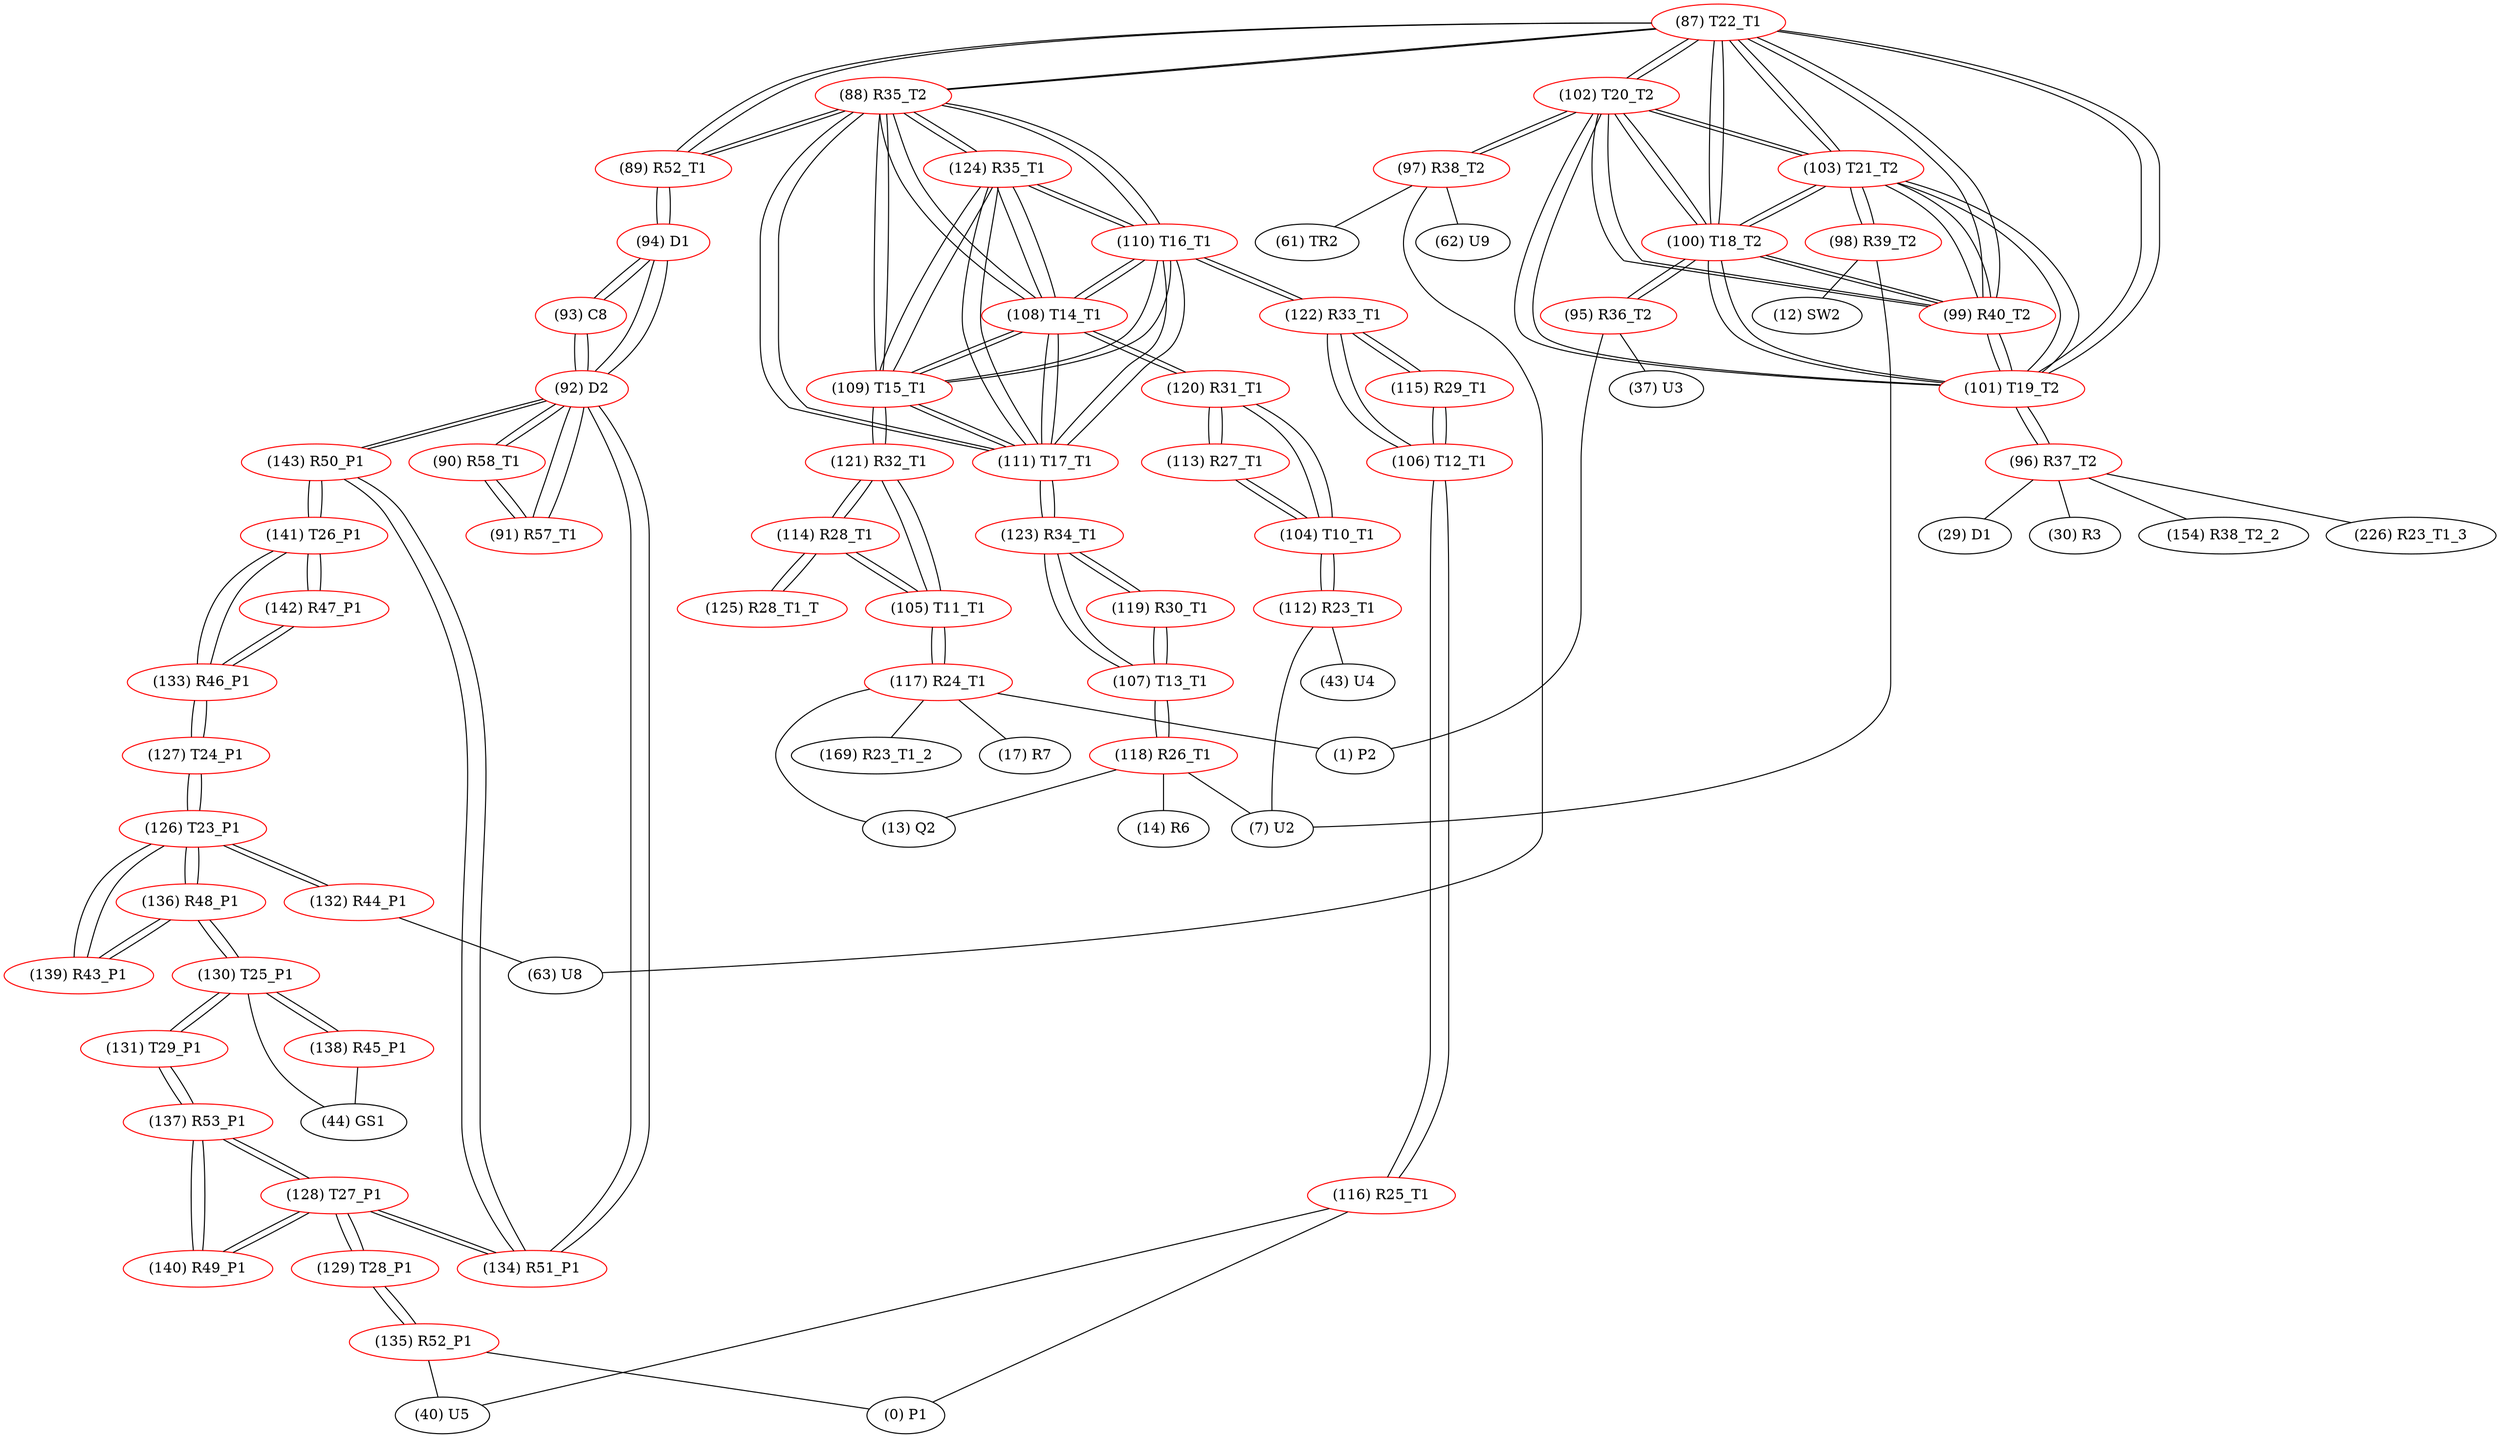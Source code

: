graph {
	87 [label="(87) T22_T1" color=red]
	88 [label="(88) R35_T2"]
	89 [label="(89) R52_T1"]
	102 [label="(102) T20_T2"]
	103 [label="(103) T21_T2"]
	101 [label="(101) T19_T2"]
	99 [label="(99) R40_T2"]
	100 [label="(100) T18_T2"]
	88 [label="(88) R35_T2" color=red]
	89 [label="(89) R52_T1"]
	87 [label="(87) T22_T1"]
	108 [label="(108) T14_T1"]
	109 [label="(109) T15_T1"]
	111 [label="(111) T17_T1"]
	110 [label="(110) T16_T1"]
	124 [label="(124) R35_T1"]
	89 [label="(89) R52_T1" color=red]
	94 [label="(94) D1"]
	88 [label="(88) R35_T2"]
	87 [label="(87) T22_T1"]
	90 [label="(90) R58_T1" color=red]
	91 [label="(91) R57_T1"]
	92 [label="(92) D2"]
	91 [label="(91) R57_T1" color=red]
	92 [label="(92) D2"]
	90 [label="(90) R58_T1"]
	92 [label="(92) D2" color=red]
	94 [label="(94) D1"]
	93 [label="(93) C8"]
	91 [label="(91) R57_T1"]
	90 [label="(90) R58_T1"]
	134 [label="(134) R51_P1"]
	143 [label="(143) R50_P1"]
	93 [label="(93) C8" color=red]
	94 [label="(94) D1"]
	92 [label="(92) D2"]
	94 [label="(94) D1" color=red]
	92 [label="(92) D2"]
	93 [label="(93) C8"]
	89 [label="(89) R52_T1"]
	95 [label="(95) R36_T2" color=red]
	1 [label="(1) P2"]
	37 [label="(37) U3"]
	100 [label="(100) T18_T2"]
	96 [label="(96) R37_T2" color=red]
	29 [label="(29) D1"]
	30 [label="(30) R3"]
	154 [label="(154) R38_T2_2"]
	226 [label="(226) R23_T1_3"]
	101 [label="(101) T19_T2"]
	97 [label="(97) R38_T2" color=red]
	62 [label="(62) U9"]
	63 [label="(63) U8"]
	61 [label="(61) TR2"]
	102 [label="(102) T20_T2"]
	98 [label="(98) R39_T2" color=red]
	12 [label="(12) SW2"]
	7 [label="(7) U2"]
	103 [label="(103) T21_T2"]
	99 [label="(99) R40_T2" color=red]
	102 [label="(102) T20_T2"]
	103 [label="(103) T21_T2"]
	101 [label="(101) T19_T2"]
	87 [label="(87) T22_T1"]
	100 [label="(100) T18_T2"]
	100 [label="(100) T18_T2" color=red]
	102 [label="(102) T20_T2"]
	103 [label="(103) T21_T2"]
	101 [label="(101) T19_T2"]
	99 [label="(99) R40_T2"]
	87 [label="(87) T22_T1"]
	95 [label="(95) R36_T2"]
	101 [label="(101) T19_T2" color=red]
	102 [label="(102) T20_T2"]
	103 [label="(103) T21_T2"]
	99 [label="(99) R40_T2"]
	87 [label="(87) T22_T1"]
	100 [label="(100) T18_T2"]
	96 [label="(96) R37_T2"]
	102 [label="(102) T20_T2" color=red]
	103 [label="(103) T21_T2"]
	101 [label="(101) T19_T2"]
	99 [label="(99) R40_T2"]
	87 [label="(87) T22_T1"]
	100 [label="(100) T18_T2"]
	97 [label="(97) R38_T2"]
	103 [label="(103) T21_T2" color=red]
	102 [label="(102) T20_T2"]
	101 [label="(101) T19_T2"]
	99 [label="(99) R40_T2"]
	87 [label="(87) T22_T1"]
	100 [label="(100) T18_T2"]
	98 [label="(98) R39_T2"]
	104 [label="(104) T10_T1" color=red]
	112 [label="(112) R23_T1"]
	120 [label="(120) R31_T1"]
	113 [label="(113) R27_T1"]
	105 [label="(105) T11_T1" color=red]
	117 [label="(117) R24_T1"]
	121 [label="(121) R32_T1"]
	114 [label="(114) R28_T1"]
	106 [label="(106) T12_T1" color=red]
	122 [label="(122) R33_T1"]
	115 [label="(115) R29_T1"]
	116 [label="(116) R25_T1"]
	107 [label="(107) T13_T1" color=red]
	123 [label="(123) R34_T1"]
	119 [label="(119) R30_T1"]
	118 [label="(118) R26_T1"]
	108 [label="(108) T14_T1" color=red]
	109 [label="(109) T15_T1"]
	111 [label="(111) T17_T1"]
	110 [label="(110) T16_T1"]
	124 [label="(124) R35_T1"]
	88 [label="(88) R35_T2"]
	120 [label="(120) R31_T1"]
	109 [label="(109) T15_T1" color=red]
	108 [label="(108) T14_T1"]
	111 [label="(111) T17_T1"]
	110 [label="(110) T16_T1"]
	124 [label="(124) R35_T1"]
	88 [label="(88) R35_T2"]
	121 [label="(121) R32_T1"]
	110 [label="(110) T16_T1" color=red]
	108 [label="(108) T14_T1"]
	109 [label="(109) T15_T1"]
	111 [label="(111) T17_T1"]
	124 [label="(124) R35_T1"]
	88 [label="(88) R35_T2"]
	122 [label="(122) R33_T1"]
	111 [label="(111) T17_T1" color=red]
	108 [label="(108) T14_T1"]
	109 [label="(109) T15_T1"]
	110 [label="(110) T16_T1"]
	124 [label="(124) R35_T1"]
	88 [label="(88) R35_T2"]
	123 [label="(123) R34_T1"]
	112 [label="(112) R23_T1" color=red]
	7 [label="(7) U2"]
	43 [label="(43) U4"]
	104 [label="(104) T10_T1"]
	113 [label="(113) R27_T1" color=red]
	120 [label="(120) R31_T1"]
	104 [label="(104) T10_T1"]
	114 [label="(114) R28_T1" color=red]
	121 [label="(121) R32_T1"]
	105 [label="(105) T11_T1"]
	125 [label="(125) R28_T1_T"]
	115 [label="(115) R29_T1" color=red]
	122 [label="(122) R33_T1"]
	106 [label="(106) T12_T1"]
	116 [label="(116) R25_T1" color=red]
	40 [label="(40) U5"]
	0 [label="(0) P1"]
	106 [label="(106) T12_T1"]
	117 [label="(117) R24_T1" color=red]
	1 [label="(1) P2"]
	17 [label="(17) R7"]
	13 [label="(13) Q2"]
	169 [label="(169) R23_T1_2"]
	105 [label="(105) T11_T1"]
	118 [label="(118) R26_T1" color=red]
	7 [label="(7) U2"]
	13 [label="(13) Q2"]
	14 [label="(14) R6"]
	107 [label="(107) T13_T1"]
	119 [label="(119) R30_T1" color=red]
	107 [label="(107) T13_T1"]
	123 [label="(123) R34_T1"]
	120 [label="(120) R31_T1" color=red]
	113 [label="(113) R27_T1"]
	104 [label="(104) T10_T1"]
	108 [label="(108) T14_T1"]
	121 [label="(121) R32_T1" color=red]
	109 [label="(109) T15_T1"]
	105 [label="(105) T11_T1"]
	114 [label="(114) R28_T1"]
	122 [label="(122) R33_T1" color=red]
	110 [label="(110) T16_T1"]
	115 [label="(115) R29_T1"]
	106 [label="(106) T12_T1"]
	123 [label="(123) R34_T1" color=red]
	111 [label="(111) T17_T1"]
	107 [label="(107) T13_T1"]
	119 [label="(119) R30_T1"]
	124 [label="(124) R35_T1" color=red]
	108 [label="(108) T14_T1"]
	109 [label="(109) T15_T1"]
	111 [label="(111) T17_T1"]
	110 [label="(110) T16_T1"]
	88 [label="(88) R35_T2"]
	125 [label="(125) R28_T1_T" color=red]
	114 [label="(114) R28_T1"]
	126 [label="(126) T23_P1" color=red]
	136 [label="(136) R48_P1"]
	139 [label="(139) R43_P1"]
	127 [label="(127) T24_P1"]
	132 [label="(132) R44_P1"]
	127 [label="(127) T24_P1" color=red]
	133 [label="(133) R46_P1"]
	126 [label="(126) T23_P1"]
	128 [label="(128) T27_P1" color=red]
	134 [label="(134) R51_P1"]
	129 [label="(129) T28_P1"]
	137 [label="(137) R53_P1"]
	140 [label="(140) R49_P1"]
	129 [label="(129) T28_P1" color=red]
	135 [label="(135) R52_P1"]
	128 [label="(128) T27_P1"]
	130 [label="(130) T25_P1" color=red]
	131 [label="(131) T29_P1"]
	136 [label="(136) R48_P1"]
	138 [label="(138) R45_P1"]
	44 [label="(44) GS1"]
	131 [label="(131) T29_P1" color=red]
	130 [label="(130) T25_P1"]
	137 [label="(137) R53_P1"]
	132 [label="(132) R44_P1" color=red]
	63 [label="(63) U8"]
	126 [label="(126) T23_P1"]
	133 [label="(133) R46_P1" color=red]
	141 [label="(141) T26_P1"]
	142 [label="(142) R47_P1"]
	127 [label="(127) T24_P1"]
	134 [label="(134) R51_P1" color=red]
	128 [label="(128) T27_P1"]
	143 [label="(143) R50_P1"]
	92 [label="(92) D2"]
	135 [label="(135) R52_P1" color=red]
	40 [label="(40) U5"]
	0 [label="(0) P1"]
	129 [label="(129) T28_P1"]
	136 [label="(136) R48_P1" color=red]
	130 [label="(130) T25_P1"]
	126 [label="(126) T23_P1"]
	139 [label="(139) R43_P1"]
	137 [label="(137) R53_P1" color=red]
	131 [label="(131) T29_P1"]
	128 [label="(128) T27_P1"]
	140 [label="(140) R49_P1"]
	138 [label="(138) R45_P1" color=red]
	130 [label="(130) T25_P1"]
	44 [label="(44) GS1"]
	139 [label="(139) R43_P1" color=red]
	136 [label="(136) R48_P1"]
	126 [label="(126) T23_P1"]
	140 [label="(140) R49_P1" color=red]
	128 [label="(128) T27_P1"]
	137 [label="(137) R53_P1"]
	141 [label="(141) T26_P1" color=red]
	143 [label="(143) R50_P1"]
	133 [label="(133) R46_P1"]
	142 [label="(142) R47_P1"]
	142 [label="(142) R47_P1" color=red]
	141 [label="(141) T26_P1"]
	133 [label="(133) R46_P1"]
	143 [label="(143) R50_P1" color=red]
	141 [label="(141) T26_P1"]
	134 [label="(134) R51_P1"]
	92 [label="(92) D2"]
	87 -- 88
	87 -- 89
	87 -- 102
	87 -- 103
	87 -- 101
	87 -- 99
	87 -- 100
	88 -- 89
	88 -- 87
	88 -- 108
	88 -- 109
	88 -- 111
	88 -- 110
	88 -- 124
	89 -- 94
	89 -- 88
	89 -- 87
	90 -- 91
	90 -- 92
	91 -- 92
	91 -- 90
	92 -- 94
	92 -- 93
	92 -- 91
	92 -- 90
	92 -- 134
	92 -- 143
	93 -- 94
	93 -- 92
	94 -- 92
	94 -- 93
	94 -- 89
	95 -- 1
	95 -- 37
	95 -- 100
	96 -- 29
	96 -- 30
	96 -- 154
	96 -- 226
	96 -- 101
	97 -- 62
	97 -- 63
	97 -- 61
	97 -- 102
	98 -- 12
	98 -- 7
	98 -- 103
	99 -- 102
	99 -- 103
	99 -- 101
	99 -- 87
	99 -- 100
	100 -- 102
	100 -- 103
	100 -- 101
	100 -- 99
	100 -- 87
	100 -- 95
	101 -- 102
	101 -- 103
	101 -- 99
	101 -- 87
	101 -- 100
	101 -- 96
	102 -- 103
	102 -- 101
	102 -- 99
	102 -- 87
	102 -- 100
	102 -- 97
	103 -- 102
	103 -- 101
	103 -- 99
	103 -- 87
	103 -- 100
	103 -- 98
	104 -- 112
	104 -- 120
	104 -- 113
	105 -- 117
	105 -- 121
	105 -- 114
	106 -- 122
	106 -- 115
	106 -- 116
	107 -- 123
	107 -- 119
	107 -- 118
	108 -- 109
	108 -- 111
	108 -- 110
	108 -- 124
	108 -- 88
	108 -- 120
	109 -- 108
	109 -- 111
	109 -- 110
	109 -- 124
	109 -- 88
	109 -- 121
	110 -- 108
	110 -- 109
	110 -- 111
	110 -- 124
	110 -- 88
	110 -- 122
	111 -- 108
	111 -- 109
	111 -- 110
	111 -- 124
	111 -- 88
	111 -- 123
	112 -- 7
	112 -- 43
	112 -- 104
	113 -- 120
	113 -- 104
	114 -- 121
	114 -- 105
	114 -- 125
	115 -- 122
	115 -- 106
	116 -- 40
	116 -- 0
	116 -- 106
	117 -- 1
	117 -- 17
	117 -- 13
	117 -- 169
	117 -- 105
	118 -- 7
	118 -- 13
	118 -- 14
	118 -- 107
	119 -- 107
	119 -- 123
	120 -- 113
	120 -- 104
	120 -- 108
	121 -- 109
	121 -- 105
	121 -- 114
	122 -- 110
	122 -- 115
	122 -- 106
	123 -- 111
	123 -- 107
	123 -- 119
	124 -- 108
	124 -- 109
	124 -- 111
	124 -- 110
	124 -- 88
	125 -- 114
	126 -- 136
	126 -- 139
	126 -- 127
	126 -- 132
	127 -- 133
	127 -- 126
	128 -- 134
	128 -- 129
	128 -- 137
	128 -- 140
	129 -- 135
	129 -- 128
	130 -- 131
	130 -- 136
	130 -- 138
	130 -- 44
	131 -- 130
	131 -- 137
	132 -- 63
	132 -- 126
	133 -- 141
	133 -- 142
	133 -- 127
	134 -- 128
	134 -- 143
	134 -- 92
	135 -- 40
	135 -- 0
	135 -- 129
	136 -- 130
	136 -- 126
	136 -- 139
	137 -- 131
	137 -- 128
	137 -- 140
	138 -- 130
	138 -- 44
	139 -- 136
	139 -- 126
	140 -- 128
	140 -- 137
	141 -- 143
	141 -- 133
	141 -- 142
	142 -- 141
	142 -- 133
	143 -- 141
	143 -- 134
	143 -- 92
}